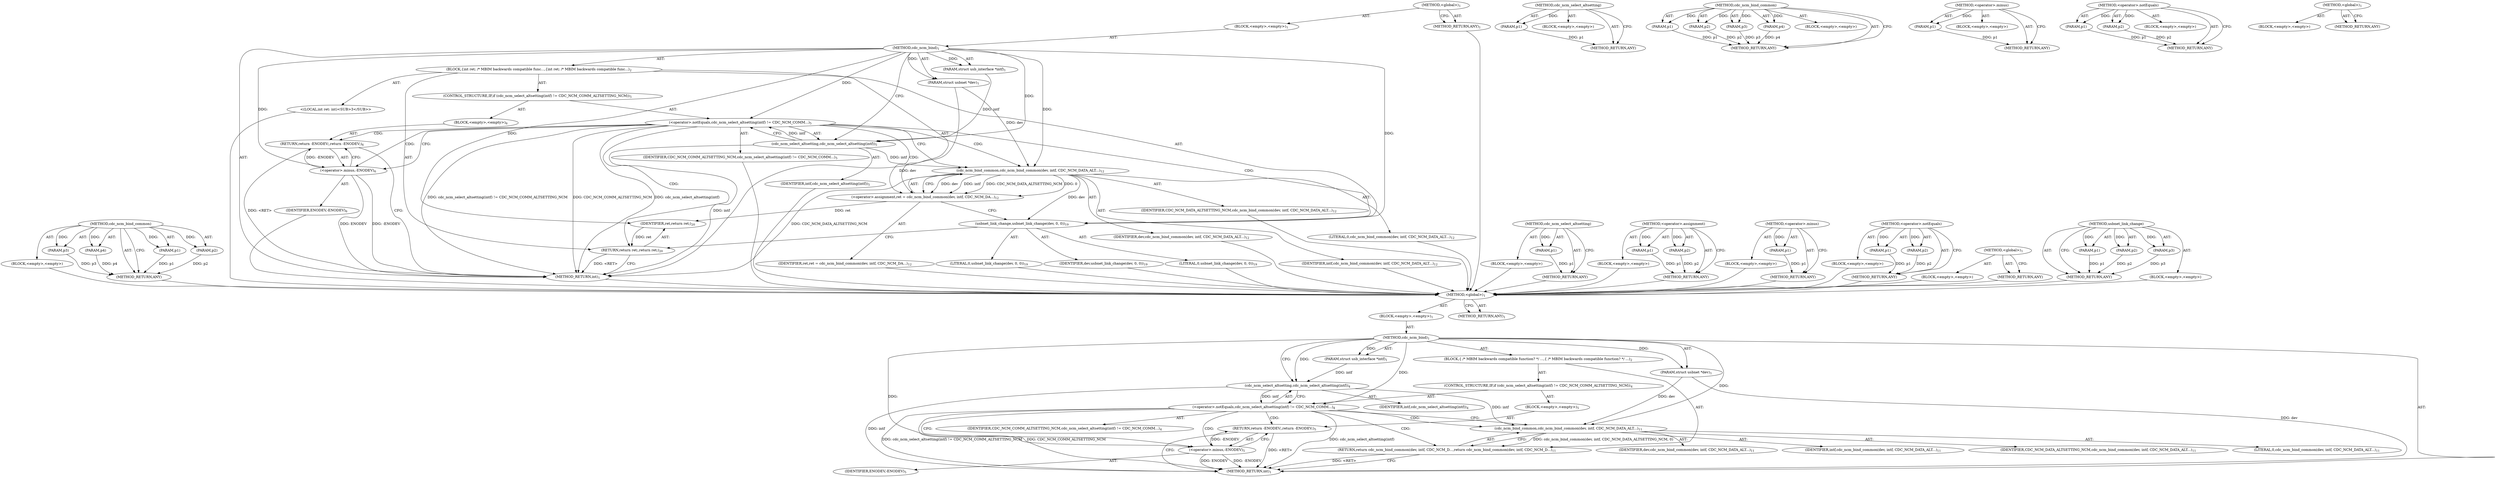 digraph "&lt;global&gt;" {
vulnerable_74 [label=<(METHOD,cdc_ncm_bind_common)>];
vulnerable_75 [label=<(PARAM,p1)>];
vulnerable_76 [label=<(PARAM,p2)>];
vulnerable_77 [label=<(PARAM,p3)>];
vulnerable_78 [label=<(PARAM,p4)>];
vulnerable_79 [label=<(BLOCK,&lt;empty&gt;,&lt;empty&gt;)>];
vulnerable_80 [label=<(METHOD_RETURN,ANY)>];
vulnerable_6 [label=<(METHOD,&lt;global&gt;)<SUB>1</SUB>>];
vulnerable_7 [label=<(BLOCK,&lt;empty&gt;,&lt;empty&gt;)<SUB>1</SUB>>];
vulnerable_8 [label=<(METHOD,cdc_ncm_bind)<SUB>1</SUB>>];
vulnerable_9 [label=<(PARAM,struct usbnet *dev)<SUB>1</SUB>>];
vulnerable_10 [label=<(PARAM,struct usb_interface *intf)<SUB>1</SUB>>];
vulnerable_11 [label=<(BLOCK,{
	int ret;
 	/* MBIM backwards compatible func...,{
	int ret;
 	/* MBIM backwards compatible func...)<SUB>2</SUB>>];
vulnerable_12 [label="<(LOCAL,int ret: int)<SUB>3</SUB>>"];
vulnerable_13 [label=<(CONTROL_STRUCTURE,IF,if (cdc_ncm_select_altsetting(intf) != CDC_NCM_COMM_ALTSETTING_NCM))<SUB>5</SUB>>];
vulnerable_14 [label=<(&lt;operator&gt;.notEquals,cdc_ncm_select_altsetting(intf) != CDC_NCM_COMM...)<SUB>5</SUB>>];
vulnerable_15 [label=<(cdc_ncm_select_altsetting,cdc_ncm_select_altsetting(intf))<SUB>5</SUB>>];
vulnerable_16 [label=<(IDENTIFIER,intf,cdc_ncm_select_altsetting(intf))<SUB>5</SUB>>];
vulnerable_17 [label=<(IDENTIFIER,CDC_NCM_COMM_ALTSETTING_NCM,cdc_ncm_select_altsetting(intf) != CDC_NCM_COMM...)<SUB>5</SUB>>];
vulnerable_18 [label=<(BLOCK,&lt;empty&gt;,&lt;empty&gt;)<SUB>6</SUB>>];
vulnerable_19 [label=<(RETURN,return -ENODEV;,return -ENODEV;)<SUB>6</SUB>>];
vulnerable_20 [label=<(&lt;operator&gt;.minus,-ENODEV)<SUB>6</SUB>>];
vulnerable_21 [label=<(IDENTIFIER,ENODEV,-ENODEV)<SUB>6</SUB>>];
vulnerable_22 [label=<(&lt;operator&gt;.assignment,ret = cdc_ncm_bind_common(dev, intf, CDC_NCM_DA...)<SUB>12</SUB>>];
vulnerable_23 [label=<(IDENTIFIER,ret,ret = cdc_ncm_bind_common(dev, intf, CDC_NCM_DA...)<SUB>12</SUB>>];
vulnerable_24 [label=<(cdc_ncm_bind_common,cdc_ncm_bind_common(dev, intf, CDC_NCM_DATA_ALT...)<SUB>12</SUB>>];
vulnerable_25 [label=<(IDENTIFIER,dev,cdc_ncm_bind_common(dev, intf, CDC_NCM_DATA_ALT...)<SUB>12</SUB>>];
vulnerable_26 [label=<(IDENTIFIER,intf,cdc_ncm_bind_common(dev, intf, CDC_NCM_DATA_ALT...)<SUB>12</SUB>>];
vulnerable_27 [label=<(IDENTIFIER,CDC_NCM_DATA_ALTSETTING_NCM,cdc_ncm_bind_common(dev, intf, CDC_NCM_DATA_ALT...)<SUB>12</SUB>>];
vulnerable_28 [label=<(LITERAL,0,cdc_ncm_bind_common(dev, intf, CDC_NCM_DATA_ALT...)<SUB>12</SUB>>];
vulnerable_29 [label=<(usbnet_link_change,usbnet_link_change(dev, 0, 0))<SUB>19</SUB>>];
vulnerable_30 [label=<(IDENTIFIER,dev,usbnet_link_change(dev, 0, 0))<SUB>19</SUB>>];
vulnerable_31 [label=<(LITERAL,0,usbnet_link_change(dev, 0, 0))<SUB>19</SUB>>];
vulnerable_32 [label=<(LITERAL,0,usbnet_link_change(dev, 0, 0))<SUB>19</SUB>>];
vulnerable_33 [label=<(RETURN,return ret;,return ret;)<SUB>20</SUB>>];
vulnerable_34 [label=<(IDENTIFIER,ret,return ret;)<SUB>20</SUB>>];
vulnerable_35 [label=<(METHOD_RETURN,int)<SUB>1</SUB>>];
vulnerable_37 [label=<(METHOD_RETURN,ANY)<SUB>1</SUB>>];
vulnerable_61 [label=<(METHOD,cdc_ncm_select_altsetting)>];
vulnerable_62 [label=<(PARAM,p1)>];
vulnerable_63 [label=<(BLOCK,&lt;empty&gt;,&lt;empty&gt;)>];
vulnerable_64 [label=<(METHOD_RETURN,ANY)>];
vulnerable_69 [label=<(METHOD,&lt;operator&gt;.assignment)>];
vulnerable_70 [label=<(PARAM,p1)>];
vulnerable_71 [label=<(PARAM,p2)>];
vulnerable_72 [label=<(BLOCK,&lt;empty&gt;,&lt;empty&gt;)>];
vulnerable_73 [label=<(METHOD_RETURN,ANY)>];
vulnerable_65 [label=<(METHOD,&lt;operator&gt;.minus)>];
vulnerable_66 [label=<(PARAM,p1)>];
vulnerable_67 [label=<(BLOCK,&lt;empty&gt;,&lt;empty&gt;)>];
vulnerable_68 [label=<(METHOD_RETURN,ANY)>];
vulnerable_56 [label=<(METHOD,&lt;operator&gt;.notEquals)>];
vulnerable_57 [label=<(PARAM,p1)>];
vulnerable_58 [label=<(PARAM,p2)>];
vulnerable_59 [label=<(BLOCK,&lt;empty&gt;,&lt;empty&gt;)>];
vulnerable_60 [label=<(METHOD_RETURN,ANY)>];
vulnerable_50 [label=<(METHOD,&lt;global&gt;)<SUB>1</SUB>>];
vulnerable_51 [label=<(BLOCK,&lt;empty&gt;,&lt;empty&gt;)>];
vulnerable_52 [label=<(METHOD_RETURN,ANY)>];
vulnerable_81 [label=<(METHOD,usbnet_link_change)>];
vulnerable_82 [label=<(PARAM,p1)>];
vulnerable_83 [label=<(PARAM,p2)>];
vulnerable_84 [label=<(PARAM,p3)>];
vulnerable_85 [label=<(BLOCK,&lt;empty&gt;,&lt;empty&gt;)>];
vulnerable_86 [label=<(METHOD_RETURN,ANY)>];
fixed_6 [label=<(METHOD,&lt;global&gt;)<SUB>1</SUB>>];
fixed_7 [label=<(BLOCK,&lt;empty&gt;,&lt;empty&gt;)<SUB>1</SUB>>];
fixed_8 [label=<(METHOD,cdc_ncm_bind)<SUB>1</SUB>>];
fixed_9 [label=<(PARAM,struct usbnet *dev)<SUB>1</SUB>>];
fixed_10 [label=<(PARAM,struct usb_interface *intf)<SUB>1</SUB>>];
fixed_11 [label=<(BLOCK,{
 	/* MBIM backwards compatible function? */
 ...,{
 	/* MBIM backwards compatible function? */
 ...)<SUB>2</SUB>>];
fixed_12 [label=<(CONTROL_STRUCTURE,IF,if (cdc_ncm_select_altsetting(intf) != CDC_NCM_COMM_ALTSETTING_NCM))<SUB>4</SUB>>];
fixed_13 [label=<(&lt;operator&gt;.notEquals,cdc_ncm_select_altsetting(intf) != CDC_NCM_COMM...)<SUB>4</SUB>>];
fixed_14 [label=<(cdc_ncm_select_altsetting,cdc_ncm_select_altsetting(intf))<SUB>4</SUB>>];
fixed_15 [label=<(IDENTIFIER,intf,cdc_ncm_select_altsetting(intf))<SUB>4</SUB>>];
fixed_16 [label=<(IDENTIFIER,CDC_NCM_COMM_ALTSETTING_NCM,cdc_ncm_select_altsetting(intf) != CDC_NCM_COMM...)<SUB>4</SUB>>];
fixed_17 [label=<(BLOCK,&lt;empty&gt;,&lt;empty&gt;)<SUB>5</SUB>>];
fixed_18 [label=<(RETURN,return -ENODEV;,return -ENODEV;)<SUB>5</SUB>>];
fixed_19 [label=<(&lt;operator&gt;.minus,-ENODEV)<SUB>5</SUB>>];
fixed_20 [label=<(IDENTIFIER,ENODEV,-ENODEV)<SUB>5</SUB>>];
fixed_21 [label=<(RETURN,return cdc_ncm_bind_common(dev, intf, CDC_NCM_D...,return cdc_ncm_bind_common(dev, intf, CDC_NCM_D...)<SUB>11</SUB>>];
fixed_22 [label=<(cdc_ncm_bind_common,cdc_ncm_bind_common(dev, intf, CDC_NCM_DATA_ALT...)<SUB>11</SUB>>];
fixed_23 [label=<(IDENTIFIER,dev,cdc_ncm_bind_common(dev, intf, CDC_NCM_DATA_ALT...)<SUB>11</SUB>>];
fixed_24 [label=<(IDENTIFIER,intf,cdc_ncm_bind_common(dev, intf, CDC_NCM_DATA_ALT...)<SUB>11</SUB>>];
fixed_25 [label=<(IDENTIFIER,CDC_NCM_DATA_ALTSETTING_NCM,cdc_ncm_bind_common(dev, intf, CDC_NCM_DATA_ALT...)<SUB>11</SUB>>];
fixed_26 [label=<(LITERAL,0,cdc_ncm_bind_common(dev, intf, CDC_NCM_DATA_ALT...)<SUB>11</SUB>>];
fixed_27 [label=<(METHOD_RETURN,int)<SUB>1</SUB>>];
fixed_29 [label=<(METHOD_RETURN,ANY)<SUB>1</SUB>>];
fixed_53 [label=<(METHOD,cdc_ncm_select_altsetting)>];
fixed_54 [label=<(PARAM,p1)>];
fixed_55 [label=<(BLOCK,&lt;empty&gt;,&lt;empty&gt;)>];
fixed_56 [label=<(METHOD_RETURN,ANY)>];
fixed_61 [label=<(METHOD,cdc_ncm_bind_common)>];
fixed_62 [label=<(PARAM,p1)>];
fixed_63 [label=<(PARAM,p2)>];
fixed_64 [label=<(PARAM,p3)>];
fixed_65 [label=<(PARAM,p4)>];
fixed_66 [label=<(BLOCK,&lt;empty&gt;,&lt;empty&gt;)>];
fixed_67 [label=<(METHOD_RETURN,ANY)>];
fixed_57 [label=<(METHOD,&lt;operator&gt;.minus)>];
fixed_58 [label=<(PARAM,p1)>];
fixed_59 [label=<(BLOCK,&lt;empty&gt;,&lt;empty&gt;)>];
fixed_60 [label=<(METHOD_RETURN,ANY)>];
fixed_48 [label=<(METHOD,&lt;operator&gt;.notEquals)>];
fixed_49 [label=<(PARAM,p1)>];
fixed_50 [label=<(PARAM,p2)>];
fixed_51 [label=<(BLOCK,&lt;empty&gt;,&lt;empty&gt;)>];
fixed_52 [label=<(METHOD_RETURN,ANY)>];
fixed_42 [label=<(METHOD,&lt;global&gt;)<SUB>1</SUB>>];
fixed_43 [label=<(BLOCK,&lt;empty&gt;,&lt;empty&gt;)>];
fixed_44 [label=<(METHOD_RETURN,ANY)>];
vulnerable_74 -> vulnerable_75  [key=0, label="AST: "];
vulnerable_74 -> vulnerable_75  [key=1, label="DDG: "];
vulnerable_74 -> vulnerable_79  [key=0, label="AST: "];
vulnerable_74 -> vulnerable_76  [key=0, label="AST: "];
vulnerable_74 -> vulnerable_76  [key=1, label="DDG: "];
vulnerable_74 -> vulnerable_80  [key=0, label="AST: "];
vulnerable_74 -> vulnerable_80  [key=1, label="CFG: "];
vulnerable_74 -> vulnerable_77  [key=0, label="AST: "];
vulnerable_74 -> vulnerable_77  [key=1, label="DDG: "];
vulnerable_74 -> vulnerable_78  [key=0, label="AST: "];
vulnerable_74 -> vulnerable_78  [key=1, label="DDG: "];
vulnerable_75 -> vulnerable_80  [key=0, label="DDG: p1"];
vulnerable_76 -> vulnerable_80  [key=0, label="DDG: p2"];
vulnerable_77 -> vulnerable_80  [key=0, label="DDG: p3"];
vulnerable_78 -> vulnerable_80  [key=0, label="DDG: p4"];
vulnerable_79 -> fixed_6  [key=0];
vulnerable_80 -> fixed_6  [key=0];
vulnerable_6 -> vulnerable_7  [key=0, label="AST: "];
vulnerable_6 -> vulnerable_37  [key=0, label="AST: "];
vulnerable_6 -> vulnerable_37  [key=1, label="CFG: "];
vulnerable_7 -> vulnerable_8  [key=0, label="AST: "];
vulnerable_8 -> vulnerable_9  [key=0, label="AST: "];
vulnerable_8 -> vulnerable_9  [key=1, label="DDG: "];
vulnerable_8 -> vulnerable_10  [key=0, label="AST: "];
vulnerable_8 -> vulnerable_10  [key=1, label="DDG: "];
vulnerable_8 -> vulnerable_11  [key=0, label="AST: "];
vulnerable_8 -> vulnerable_35  [key=0, label="AST: "];
vulnerable_8 -> vulnerable_15  [key=0, label="CFG: "];
vulnerable_8 -> vulnerable_15  [key=1, label="DDG: "];
vulnerable_8 -> vulnerable_29  [key=0, label="DDG: "];
vulnerable_8 -> vulnerable_34  [key=0, label="DDG: "];
vulnerable_8 -> vulnerable_14  [key=0, label="DDG: "];
vulnerable_8 -> vulnerable_24  [key=0, label="DDG: "];
vulnerable_8 -> vulnerable_20  [key=0, label="DDG: "];
vulnerable_9 -> vulnerable_35  [key=0, label="DDG: dev"];
vulnerable_9 -> vulnerable_24  [key=0, label="DDG: dev"];
vulnerable_10 -> vulnerable_15  [key=0, label="DDG: intf"];
vulnerable_11 -> vulnerable_12  [key=0, label="AST: "];
vulnerable_11 -> vulnerable_13  [key=0, label="AST: "];
vulnerable_11 -> vulnerable_22  [key=0, label="AST: "];
vulnerable_11 -> vulnerable_29  [key=0, label="AST: "];
vulnerable_11 -> vulnerable_33  [key=0, label="AST: "];
vulnerable_12 -> fixed_6  [key=0];
vulnerable_13 -> vulnerable_14  [key=0, label="AST: "];
vulnerable_13 -> vulnerable_18  [key=0, label="AST: "];
vulnerable_14 -> vulnerable_15  [key=0, label="AST: "];
vulnerable_14 -> vulnerable_17  [key=0, label="AST: "];
vulnerable_14 -> vulnerable_20  [key=0, label="CFG: "];
vulnerable_14 -> vulnerable_20  [key=1, label="CDG: "];
vulnerable_14 -> vulnerable_24  [key=0, label="CFG: "];
vulnerable_14 -> vulnerable_24  [key=1, label="CDG: "];
vulnerable_14 -> vulnerable_35  [key=0, label="DDG: cdc_ncm_select_altsetting(intf)"];
vulnerable_14 -> vulnerable_35  [key=1, label="DDG: cdc_ncm_select_altsetting(intf) != CDC_NCM_COMM_ALTSETTING_NCM"];
vulnerable_14 -> vulnerable_35  [key=2, label="DDG: CDC_NCM_COMM_ALTSETTING_NCM"];
vulnerable_14 -> vulnerable_29  [key=0, label="CDG: "];
vulnerable_14 -> vulnerable_33  [key=0, label="CDG: "];
vulnerable_14 -> vulnerable_19  [key=0, label="CDG: "];
vulnerable_14 -> vulnerable_22  [key=0, label="CDG: "];
vulnerable_15 -> vulnerable_16  [key=0, label="AST: "];
vulnerable_15 -> vulnerable_14  [key=0, label="CFG: "];
vulnerable_15 -> vulnerable_14  [key=1, label="DDG: intf"];
vulnerable_15 -> vulnerable_35  [key=0, label="DDG: intf"];
vulnerable_15 -> vulnerable_24  [key=0, label="DDG: intf"];
vulnerable_16 -> fixed_6  [key=0];
vulnerable_17 -> fixed_6  [key=0];
vulnerable_18 -> vulnerable_19  [key=0, label="AST: "];
vulnerable_19 -> vulnerable_20  [key=0, label="AST: "];
vulnerable_19 -> vulnerable_35  [key=0, label="CFG: "];
vulnerable_19 -> vulnerable_35  [key=1, label="DDG: &lt;RET&gt;"];
vulnerable_20 -> vulnerable_21  [key=0, label="AST: "];
vulnerable_20 -> vulnerable_19  [key=0, label="CFG: "];
vulnerable_20 -> vulnerable_19  [key=1, label="DDG: -ENODEV"];
vulnerable_20 -> vulnerable_35  [key=0, label="DDG: ENODEV"];
vulnerable_20 -> vulnerable_35  [key=1, label="DDG: -ENODEV"];
vulnerable_21 -> fixed_6  [key=0];
vulnerable_22 -> vulnerable_23  [key=0, label="AST: "];
vulnerable_22 -> vulnerable_24  [key=0, label="AST: "];
vulnerable_22 -> vulnerable_29  [key=0, label="CFG: "];
vulnerable_22 -> vulnerable_34  [key=0, label="DDG: ret"];
vulnerable_23 -> fixed_6  [key=0];
vulnerable_24 -> vulnerable_25  [key=0, label="AST: "];
vulnerable_24 -> vulnerable_26  [key=0, label="AST: "];
vulnerable_24 -> vulnerable_27  [key=0, label="AST: "];
vulnerable_24 -> vulnerable_28  [key=0, label="AST: "];
vulnerable_24 -> vulnerable_22  [key=0, label="CFG: "];
vulnerable_24 -> vulnerable_22  [key=1, label="DDG: dev"];
vulnerable_24 -> vulnerable_22  [key=2, label="DDG: intf"];
vulnerable_24 -> vulnerable_22  [key=3, label="DDG: CDC_NCM_DATA_ALTSETTING_NCM"];
vulnerable_24 -> vulnerable_22  [key=4, label="DDG: 0"];
vulnerable_24 -> vulnerable_35  [key=0, label="DDG: CDC_NCM_DATA_ALTSETTING_NCM"];
vulnerable_24 -> vulnerable_29  [key=0, label="DDG: dev"];
vulnerable_25 -> fixed_6  [key=0];
vulnerable_26 -> fixed_6  [key=0];
vulnerable_27 -> fixed_6  [key=0];
vulnerable_28 -> fixed_6  [key=0];
vulnerable_29 -> vulnerable_30  [key=0, label="AST: "];
vulnerable_29 -> vulnerable_31  [key=0, label="AST: "];
vulnerable_29 -> vulnerable_32  [key=0, label="AST: "];
vulnerable_29 -> vulnerable_33  [key=0, label="CFG: "];
vulnerable_30 -> fixed_6  [key=0];
vulnerable_31 -> fixed_6  [key=0];
vulnerable_32 -> fixed_6  [key=0];
vulnerable_33 -> vulnerable_34  [key=0, label="AST: "];
vulnerable_33 -> vulnerable_35  [key=0, label="CFG: "];
vulnerable_33 -> vulnerable_35  [key=1, label="DDG: &lt;RET&gt;"];
vulnerable_34 -> vulnerable_33  [key=0, label="DDG: ret"];
vulnerable_35 -> fixed_6  [key=0];
vulnerable_37 -> fixed_6  [key=0];
vulnerable_61 -> vulnerable_62  [key=0, label="AST: "];
vulnerable_61 -> vulnerable_62  [key=1, label="DDG: "];
vulnerable_61 -> vulnerable_63  [key=0, label="AST: "];
vulnerable_61 -> vulnerable_64  [key=0, label="AST: "];
vulnerable_61 -> vulnerable_64  [key=1, label="CFG: "];
vulnerable_62 -> vulnerable_64  [key=0, label="DDG: p1"];
vulnerable_63 -> fixed_6  [key=0];
vulnerable_64 -> fixed_6  [key=0];
vulnerable_69 -> vulnerable_70  [key=0, label="AST: "];
vulnerable_69 -> vulnerable_70  [key=1, label="DDG: "];
vulnerable_69 -> vulnerable_72  [key=0, label="AST: "];
vulnerable_69 -> vulnerable_71  [key=0, label="AST: "];
vulnerable_69 -> vulnerable_71  [key=1, label="DDG: "];
vulnerable_69 -> vulnerable_73  [key=0, label="AST: "];
vulnerable_69 -> vulnerable_73  [key=1, label="CFG: "];
vulnerable_70 -> vulnerable_73  [key=0, label="DDG: p1"];
vulnerable_71 -> vulnerable_73  [key=0, label="DDG: p2"];
vulnerable_72 -> fixed_6  [key=0];
vulnerable_73 -> fixed_6  [key=0];
vulnerable_65 -> vulnerable_66  [key=0, label="AST: "];
vulnerable_65 -> vulnerable_66  [key=1, label="DDG: "];
vulnerable_65 -> vulnerable_67  [key=0, label="AST: "];
vulnerable_65 -> vulnerable_68  [key=0, label="AST: "];
vulnerable_65 -> vulnerable_68  [key=1, label="CFG: "];
vulnerable_66 -> vulnerable_68  [key=0, label="DDG: p1"];
vulnerable_67 -> fixed_6  [key=0];
vulnerable_68 -> fixed_6  [key=0];
vulnerable_56 -> vulnerable_57  [key=0, label="AST: "];
vulnerable_56 -> vulnerable_57  [key=1, label="DDG: "];
vulnerable_56 -> vulnerable_59  [key=0, label="AST: "];
vulnerable_56 -> vulnerable_58  [key=0, label="AST: "];
vulnerable_56 -> vulnerable_58  [key=1, label="DDG: "];
vulnerable_56 -> vulnerable_60  [key=0, label="AST: "];
vulnerable_56 -> vulnerable_60  [key=1, label="CFG: "];
vulnerable_57 -> vulnerable_60  [key=0, label="DDG: p1"];
vulnerable_58 -> vulnerable_60  [key=0, label="DDG: p2"];
vulnerable_59 -> fixed_6  [key=0];
vulnerable_60 -> fixed_6  [key=0];
vulnerable_50 -> vulnerable_51  [key=0, label="AST: "];
vulnerable_50 -> vulnerable_52  [key=0, label="AST: "];
vulnerable_50 -> vulnerable_52  [key=1, label="CFG: "];
vulnerable_51 -> fixed_6  [key=0];
vulnerable_52 -> fixed_6  [key=0];
vulnerable_81 -> vulnerable_82  [key=0, label="AST: "];
vulnerable_81 -> vulnerable_82  [key=1, label="DDG: "];
vulnerable_81 -> vulnerable_85  [key=0, label="AST: "];
vulnerable_81 -> vulnerable_83  [key=0, label="AST: "];
vulnerable_81 -> vulnerable_83  [key=1, label="DDG: "];
vulnerable_81 -> vulnerable_86  [key=0, label="AST: "];
vulnerable_81 -> vulnerable_86  [key=1, label="CFG: "];
vulnerable_81 -> vulnerable_84  [key=0, label="AST: "];
vulnerable_81 -> vulnerable_84  [key=1, label="DDG: "];
vulnerable_82 -> vulnerable_86  [key=0, label="DDG: p1"];
vulnerable_83 -> vulnerable_86  [key=0, label="DDG: p2"];
vulnerable_84 -> vulnerable_86  [key=0, label="DDG: p3"];
vulnerable_85 -> fixed_6  [key=0];
vulnerable_86 -> fixed_6  [key=0];
fixed_6 -> fixed_7  [key=0, label="AST: "];
fixed_6 -> fixed_29  [key=0, label="AST: "];
fixed_6 -> fixed_29  [key=1, label="CFG: "];
fixed_7 -> fixed_8  [key=0, label="AST: "];
fixed_8 -> fixed_9  [key=0, label="AST: "];
fixed_8 -> fixed_9  [key=1, label="DDG: "];
fixed_8 -> fixed_10  [key=0, label="AST: "];
fixed_8 -> fixed_10  [key=1, label="DDG: "];
fixed_8 -> fixed_11  [key=0, label="AST: "];
fixed_8 -> fixed_27  [key=0, label="AST: "];
fixed_8 -> fixed_14  [key=0, label="CFG: "];
fixed_8 -> fixed_14  [key=1, label="DDG: "];
fixed_8 -> fixed_13  [key=0, label="DDG: "];
fixed_8 -> fixed_22  [key=0, label="DDG: "];
fixed_8 -> fixed_19  [key=0, label="DDG: "];
fixed_9 -> fixed_27  [key=0, label="DDG: dev"];
fixed_9 -> fixed_22  [key=0, label="DDG: dev"];
fixed_10 -> fixed_14  [key=0, label="DDG: intf"];
fixed_11 -> fixed_12  [key=0, label="AST: "];
fixed_11 -> fixed_21  [key=0, label="AST: "];
fixed_12 -> fixed_13  [key=0, label="AST: "];
fixed_12 -> fixed_17  [key=0, label="AST: "];
fixed_13 -> fixed_14  [key=0, label="AST: "];
fixed_13 -> fixed_16  [key=0, label="AST: "];
fixed_13 -> fixed_19  [key=0, label="CFG: "];
fixed_13 -> fixed_19  [key=1, label="CDG: "];
fixed_13 -> fixed_22  [key=0, label="CFG: "];
fixed_13 -> fixed_22  [key=1, label="CDG: "];
fixed_13 -> fixed_27  [key=0, label="DDG: cdc_ncm_select_altsetting(intf)"];
fixed_13 -> fixed_27  [key=1, label="DDG: cdc_ncm_select_altsetting(intf) != CDC_NCM_COMM_ALTSETTING_NCM"];
fixed_13 -> fixed_27  [key=2, label="DDG: CDC_NCM_COMM_ALTSETTING_NCM"];
fixed_13 -> fixed_21  [key=0, label="CDG: "];
fixed_13 -> fixed_18  [key=0, label="CDG: "];
fixed_14 -> fixed_15  [key=0, label="AST: "];
fixed_14 -> fixed_13  [key=0, label="CFG: "];
fixed_14 -> fixed_13  [key=1, label="DDG: intf"];
fixed_14 -> fixed_27  [key=0, label="DDG: intf"];
fixed_14 -> fixed_22  [key=0, label="DDG: intf"];
fixed_17 -> fixed_18  [key=0, label="AST: "];
fixed_18 -> fixed_19  [key=0, label="AST: "];
fixed_18 -> fixed_27  [key=0, label="CFG: "];
fixed_18 -> fixed_27  [key=1, label="DDG: &lt;RET&gt;"];
fixed_19 -> fixed_20  [key=0, label="AST: "];
fixed_19 -> fixed_18  [key=0, label="CFG: "];
fixed_19 -> fixed_18  [key=1, label="DDG: -ENODEV"];
fixed_19 -> fixed_27  [key=0, label="DDG: ENODEV"];
fixed_19 -> fixed_27  [key=1, label="DDG: -ENODEV"];
fixed_21 -> fixed_22  [key=0, label="AST: "];
fixed_21 -> fixed_27  [key=0, label="CFG: "];
fixed_21 -> fixed_27  [key=1, label="DDG: &lt;RET&gt;"];
fixed_22 -> fixed_23  [key=0, label="AST: "];
fixed_22 -> fixed_24  [key=0, label="AST: "];
fixed_22 -> fixed_25  [key=0, label="AST: "];
fixed_22 -> fixed_26  [key=0, label="AST: "];
fixed_22 -> fixed_21  [key=0, label="CFG: "];
fixed_22 -> fixed_21  [key=1, label="DDG: cdc_ncm_bind_common(dev, intf, CDC_NCM_DATA_ALTSETTING_NCM, 0)"];
fixed_53 -> fixed_54  [key=0, label="AST: "];
fixed_53 -> fixed_54  [key=1, label="DDG: "];
fixed_53 -> fixed_55  [key=0, label="AST: "];
fixed_53 -> fixed_56  [key=0, label="AST: "];
fixed_53 -> fixed_56  [key=1, label="CFG: "];
fixed_54 -> fixed_56  [key=0, label="DDG: p1"];
fixed_61 -> fixed_62  [key=0, label="AST: "];
fixed_61 -> fixed_62  [key=1, label="DDG: "];
fixed_61 -> fixed_66  [key=0, label="AST: "];
fixed_61 -> fixed_63  [key=0, label="AST: "];
fixed_61 -> fixed_63  [key=1, label="DDG: "];
fixed_61 -> fixed_67  [key=0, label="AST: "];
fixed_61 -> fixed_67  [key=1, label="CFG: "];
fixed_61 -> fixed_64  [key=0, label="AST: "];
fixed_61 -> fixed_64  [key=1, label="DDG: "];
fixed_61 -> fixed_65  [key=0, label="AST: "];
fixed_61 -> fixed_65  [key=1, label="DDG: "];
fixed_62 -> fixed_67  [key=0, label="DDG: p1"];
fixed_63 -> fixed_67  [key=0, label="DDG: p2"];
fixed_64 -> fixed_67  [key=0, label="DDG: p3"];
fixed_65 -> fixed_67  [key=0, label="DDG: p4"];
fixed_57 -> fixed_58  [key=0, label="AST: "];
fixed_57 -> fixed_58  [key=1, label="DDG: "];
fixed_57 -> fixed_59  [key=0, label="AST: "];
fixed_57 -> fixed_60  [key=0, label="AST: "];
fixed_57 -> fixed_60  [key=1, label="CFG: "];
fixed_58 -> fixed_60  [key=0, label="DDG: p1"];
fixed_48 -> fixed_49  [key=0, label="AST: "];
fixed_48 -> fixed_49  [key=1, label="DDG: "];
fixed_48 -> fixed_51  [key=0, label="AST: "];
fixed_48 -> fixed_50  [key=0, label="AST: "];
fixed_48 -> fixed_50  [key=1, label="DDG: "];
fixed_48 -> fixed_52  [key=0, label="AST: "];
fixed_48 -> fixed_52  [key=1, label="CFG: "];
fixed_49 -> fixed_52  [key=0, label="DDG: p1"];
fixed_50 -> fixed_52  [key=0, label="DDG: p2"];
fixed_42 -> fixed_43  [key=0, label="AST: "];
fixed_42 -> fixed_44  [key=0, label="AST: "];
fixed_42 -> fixed_44  [key=1, label="CFG: "];
}
